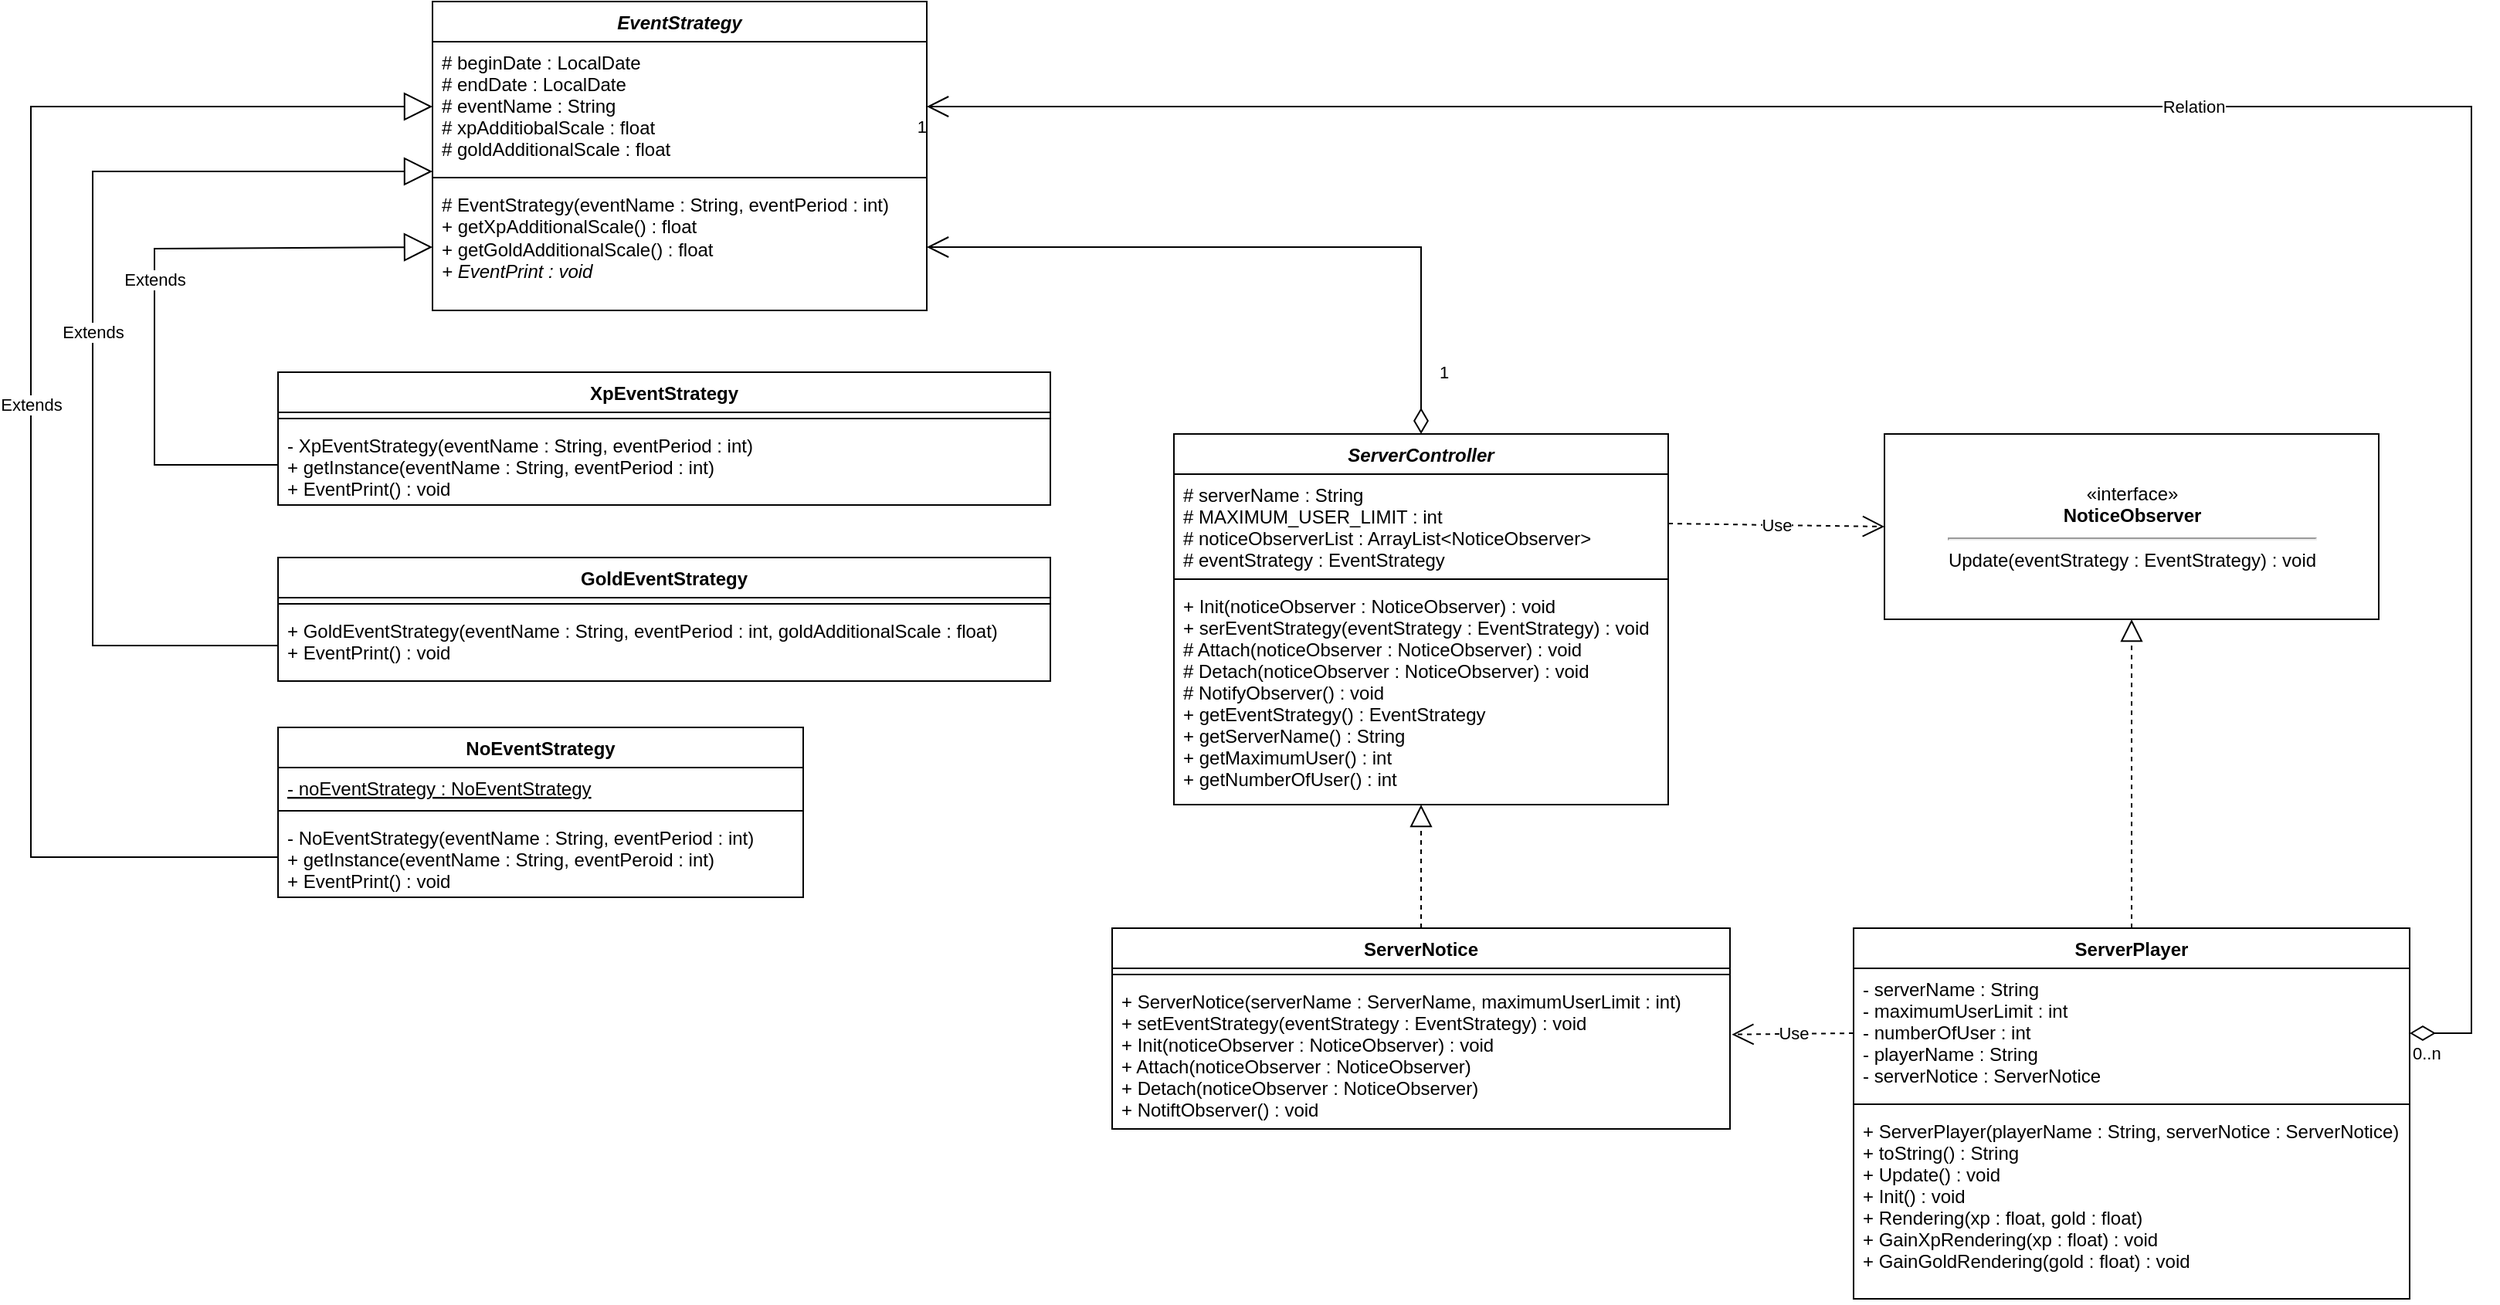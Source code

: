 <mxfile version="20.1.3" type="github">
  <diagram id="C5RBs43oDa-KdzZeNtuy" name="Page-1">
    <mxGraphModel dx="792" dy="906" grid="1" gridSize="10" guides="1" tooltips="1" connect="1" arrows="1" fold="1" page="1" pageScale="1" pageWidth="1654" pageHeight="2336" math="0" shadow="0">
      <root>
        <mxCell id="WIyWlLk6GJQsqaUBKTNV-0" />
        <mxCell id="WIyWlLk6GJQsqaUBKTNV-1" parent="WIyWlLk6GJQsqaUBKTNV-0" />
        <mxCell id="js752ynYQcro-gdLMAdj-0" value="EventStrategy" style="swimlane;fontStyle=3;align=center;verticalAlign=top;childLayout=stackLayout;horizontal=1;startSize=26;horizontalStack=0;resizeParent=1;resizeParentMax=0;resizeLast=0;collapsible=1;marginBottom=0;" parent="WIyWlLk6GJQsqaUBKTNV-1" vertex="1">
          <mxGeometry x="280" y="40" width="320" height="200" as="geometry" />
        </mxCell>
        <mxCell id="js752ynYQcro-gdLMAdj-1" value="# beginDate : LocalDate&#xa;# endDate : LocalDate&#xa;# eventName : String&#xa;# xpAdditiobalScale : float&#xa;# goldAdditionalScale : float&#xa;" style="text;strokeColor=none;fillColor=none;align=left;verticalAlign=top;spacingLeft=4;spacingRight=4;overflow=hidden;rotatable=0;points=[[0,0.5],[1,0.5]];portConstraint=eastwest;" parent="js752ynYQcro-gdLMAdj-0" vertex="1">
          <mxGeometry y="26" width="320" height="84" as="geometry" />
        </mxCell>
        <mxCell id="js752ynYQcro-gdLMAdj-2" value="" style="line;strokeWidth=1;fillColor=none;align=left;verticalAlign=middle;spacingTop=-1;spacingLeft=3;spacingRight=3;rotatable=0;labelPosition=right;points=[];portConstraint=eastwest;" parent="js752ynYQcro-gdLMAdj-0" vertex="1">
          <mxGeometry y="110" width="320" height="8" as="geometry" />
        </mxCell>
        <mxCell id="js752ynYQcro-gdLMAdj-3" value="# EventStrategy(eventName : String, eventPeriod : int)&lt;br&gt;+ getXpAdditionalScale() : float&lt;br&gt;+ getGoldAdditionalScale() : float&lt;br&gt;&lt;i&gt;+ EventPrint : void&lt;/i&gt;" style="text;strokeColor=none;fillColor=none;align=left;verticalAlign=top;spacingLeft=4;spacingRight=4;overflow=hidden;rotatable=0;points=[[0,0.5],[1,0.5]];portConstraint=eastwest;labelBackgroundColor=none;html=1;fontStyle=0" parent="js752ynYQcro-gdLMAdj-0" vertex="1">
          <mxGeometry y="118" width="320" height="82" as="geometry" />
        </mxCell>
        <mxCell id="js752ynYQcro-gdLMAdj-4" value="GoldEventStrategy" style="swimlane;fontStyle=1;align=center;verticalAlign=top;childLayout=stackLayout;horizontal=1;startSize=26;horizontalStack=0;resizeParent=1;resizeParentMax=0;resizeLast=0;collapsible=1;marginBottom=0;" parent="WIyWlLk6GJQsqaUBKTNV-1" vertex="1">
          <mxGeometry x="180" y="400" width="500" height="80" as="geometry" />
        </mxCell>
        <mxCell id="js752ynYQcro-gdLMAdj-6" value="" style="line;strokeWidth=1;fillColor=none;align=left;verticalAlign=middle;spacingTop=-1;spacingLeft=3;spacingRight=3;rotatable=0;labelPosition=right;points=[];portConstraint=eastwest;" parent="js752ynYQcro-gdLMAdj-4" vertex="1">
          <mxGeometry y="26" width="500" height="8" as="geometry" />
        </mxCell>
        <mxCell id="js752ynYQcro-gdLMAdj-7" value="+ GoldEventStrategy(eventName : String, eventPeriod : int, goldAdditionalScale : float)&#xa;+ EventPrint() : void" style="text;strokeColor=none;fillColor=none;align=left;verticalAlign=top;spacingLeft=4;spacingRight=4;overflow=hidden;rotatable=0;points=[[0,0.5],[1,0.5]];portConstraint=eastwest;" parent="js752ynYQcro-gdLMAdj-4" vertex="1">
          <mxGeometry y="34" width="500" height="46" as="geometry" />
        </mxCell>
        <mxCell id="js752ynYQcro-gdLMAdj-8" value="NoEventStrategy" style="swimlane;fontStyle=1;align=center;verticalAlign=top;childLayout=stackLayout;horizontal=1;startSize=26;horizontalStack=0;resizeParent=1;resizeParentMax=0;resizeLast=0;collapsible=1;marginBottom=0;" parent="WIyWlLk6GJQsqaUBKTNV-1" vertex="1">
          <mxGeometry x="180" y="510" width="340" height="110" as="geometry" />
        </mxCell>
        <mxCell id="js752ynYQcro-gdLMAdj-9" value="- noEventStrategy : NoEventStrategy&#xa;" style="text;strokeColor=none;fillColor=none;align=left;verticalAlign=top;spacingLeft=4;spacingRight=4;overflow=hidden;rotatable=0;points=[[0,0.5],[1,0.5]];portConstraint=eastwest;fontStyle=4" parent="js752ynYQcro-gdLMAdj-8" vertex="1">
          <mxGeometry y="26" width="340" height="24" as="geometry" />
        </mxCell>
        <mxCell id="js752ynYQcro-gdLMAdj-10" value="" style="line;strokeWidth=1;fillColor=none;align=left;verticalAlign=middle;spacingTop=-1;spacingLeft=3;spacingRight=3;rotatable=0;labelPosition=right;points=[];portConstraint=eastwest;" parent="js752ynYQcro-gdLMAdj-8" vertex="1">
          <mxGeometry y="50" width="340" height="8" as="geometry" />
        </mxCell>
        <mxCell id="js752ynYQcro-gdLMAdj-11" value="- NoEventStrategy(eventName : String, eventPeriod : int)&#xa;+ getInstance(eventName : String, eventPeroid : int)&#xa;+ EventPrint() : void&#xa;" style="text;strokeColor=none;fillColor=none;align=left;verticalAlign=top;spacingLeft=4;spacingRight=4;overflow=hidden;rotatable=0;points=[[0,0.5],[1,0.5]];portConstraint=eastwest;" parent="js752ynYQcro-gdLMAdj-8" vertex="1">
          <mxGeometry y="58" width="340" height="52" as="geometry" />
        </mxCell>
        <mxCell id="js752ynYQcro-gdLMAdj-13" value="«interface»&lt;br&gt;&lt;b&gt;NoticeObserver&lt;br&gt;&lt;/b&gt;&lt;hr&gt;Update(eventStrategy : EventStrategy) : void" style="html=1;" parent="WIyWlLk6GJQsqaUBKTNV-1" vertex="1">
          <mxGeometry x="1220" y="320" width="320" height="120" as="geometry" />
        </mxCell>
        <mxCell id="js752ynYQcro-gdLMAdj-14" value="ServerNotice" style="swimlane;fontStyle=1;align=center;verticalAlign=top;childLayout=stackLayout;horizontal=1;startSize=26;horizontalStack=0;resizeParent=1;resizeParentMax=0;resizeLast=0;collapsible=1;marginBottom=0;" parent="WIyWlLk6GJQsqaUBKTNV-1" vertex="1">
          <mxGeometry x="720" y="640" width="400" height="130" as="geometry" />
        </mxCell>
        <mxCell id="js752ynYQcro-gdLMAdj-16" value="" style="line;strokeWidth=1;fillColor=none;align=left;verticalAlign=middle;spacingTop=-1;spacingLeft=3;spacingRight=3;rotatable=0;labelPosition=right;points=[];portConstraint=eastwest;" parent="js752ynYQcro-gdLMAdj-14" vertex="1">
          <mxGeometry y="26" width="400" height="8" as="geometry" />
        </mxCell>
        <mxCell id="js752ynYQcro-gdLMAdj-17" value="+ ServerNotice(serverName : ServerName, maximumUserLimit : int)&#xa;+ setEventStrategy(eventStrategy : EventStrategy) : void&#xa;+ Init(noticeObserver : NoticeObserver) : void&#xa;+ Attach(noticeObserver : NoticeObserver)&#xa;+ Detach(noticeObserver : NoticeObserver)&#xa;+ NotiftObserver() : void" style="text;strokeColor=none;fillColor=none;align=left;verticalAlign=top;spacingLeft=4;spacingRight=4;overflow=hidden;rotatable=0;points=[[0,0.5],[1,0.5]];portConstraint=eastwest;" parent="js752ynYQcro-gdLMAdj-14" vertex="1">
          <mxGeometry y="34" width="400" height="96" as="geometry" />
        </mxCell>
        <mxCell id="js752ynYQcro-gdLMAdj-18" value="ServerPlayer" style="swimlane;fontStyle=1;align=center;verticalAlign=top;childLayout=stackLayout;horizontal=1;startSize=26;horizontalStack=0;resizeParent=1;resizeParentMax=0;resizeLast=0;collapsible=1;marginBottom=0;" parent="WIyWlLk6GJQsqaUBKTNV-1" vertex="1">
          <mxGeometry x="1200" y="640" width="360" height="240" as="geometry" />
        </mxCell>
        <mxCell id="js752ynYQcro-gdLMAdj-19" value="- serverName : String&#xa;- maximumUserLimit : int&#xa;- numberOfUser : int&#xa;- playerName : String&#xa;- serverNotice : ServerNotice" style="text;strokeColor=none;fillColor=none;align=left;verticalAlign=top;spacingLeft=4;spacingRight=4;overflow=hidden;rotatable=0;points=[[0,0.5],[1,0.5]];portConstraint=eastwest;" parent="js752ynYQcro-gdLMAdj-18" vertex="1">
          <mxGeometry y="26" width="360" height="84" as="geometry" />
        </mxCell>
        <mxCell id="js752ynYQcro-gdLMAdj-20" value="" style="line;strokeWidth=1;fillColor=none;align=left;verticalAlign=middle;spacingTop=-1;spacingLeft=3;spacingRight=3;rotatable=0;labelPosition=right;points=[];portConstraint=eastwest;" parent="js752ynYQcro-gdLMAdj-18" vertex="1">
          <mxGeometry y="110" width="360" height="8" as="geometry" />
        </mxCell>
        <mxCell id="js752ynYQcro-gdLMAdj-21" value="+ ServerPlayer(playerName : String, serverNotice : ServerNotice)&#xa;+ toString() : String&#xa;+ Update() : void&#xa;+ Init() : void&#xa;+ Rendering(xp : float, gold : float)&#xa;+ GainXpRendering(xp : float) : void&#xa;+ GainGoldRendering(gold : float) : void" style="text;strokeColor=none;fillColor=none;align=left;verticalAlign=top;spacingLeft=4;spacingRight=4;overflow=hidden;rotatable=0;points=[[0,0.5],[1,0.5]];portConstraint=eastwest;" parent="js752ynYQcro-gdLMAdj-18" vertex="1">
          <mxGeometry y="118" width="360" height="122" as="geometry" />
        </mxCell>
        <mxCell id="js752ynYQcro-gdLMAdj-22" value="XpEventStrategy" style="swimlane;fontStyle=1;align=center;verticalAlign=top;childLayout=stackLayout;horizontal=1;startSize=26;horizontalStack=0;resizeParent=1;resizeParentMax=0;resizeLast=0;collapsible=1;marginBottom=0;" parent="WIyWlLk6GJQsqaUBKTNV-1" vertex="1">
          <mxGeometry x="180" y="280" width="500" height="86" as="geometry" />
        </mxCell>
        <mxCell id="js752ynYQcro-gdLMAdj-24" value="" style="line;strokeWidth=1;fillColor=none;align=left;verticalAlign=middle;spacingTop=-1;spacingLeft=3;spacingRight=3;rotatable=0;labelPosition=right;points=[];portConstraint=eastwest;" parent="js752ynYQcro-gdLMAdj-22" vertex="1">
          <mxGeometry y="26" width="500" height="8" as="geometry" />
        </mxCell>
        <mxCell id="js752ynYQcro-gdLMAdj-25" value="- XpEventStrategy(eventName : String, eventPeriod : int)&#xa;+ getInstance(eventName : String, eventPeriod : int)&#xa;+ EventPrint() : void" style="text;strokeColor=none;fillColor=none;align=left;verticalAlign=top;spacingLeft=4;spacingRight=4;overflow=hidden;rotatable=0;points=[[0,0.5],[1,0.5]];portConstraint=eastwest;fontStyle=0" parent="js752ynYQcro-gdLMAdj-22" vertex="1">
          <mxGeometry y="34" width="500" height="52" as="geometry" />
        </mxCell>
        <mxCell id="js752ynYQcro-gdLMAdj-26" value="Extends" style="endArrow=block;endSize=16;endFill=0;html=1;rounded=0;exitX=0;exitY=0.5;exitDx=0;exitDy=0;entryX=0;entryY=0.5;entryDx=0;entryDy=0;" parent="WIyWlLk6GJQsqaUBKTNV-1" source="js752ynYQcro-gdLMAdj-25" target="js752ynYQcro-gdLMAdj-3" edge="1">
          <mxGeometry width="160" relative="1" as="geometry">
            <mxPoint x="100" y="180" as="sourcePoint" />
            <mxPoint x="120" y="180" as="targetPoint" />
            <Array as="points">
              <mxPoint x="100" y="340" />
              <mxPoint x="100" y="200" />
            </Array>
          </mxGeometry>
        </mxCell>
        <mxCell id="js752ynYQcro-gdLMAdj-27" value="Extends" style="endArrow=block;endSize=16;endFill=0;html=1;rounded=0;exitX=0;exitY=0.5;exitDx=0;exitDy=0;entryX=0;entryY=0.5;entryDx=0;entryDy=0;" parent="WIyWlLk6GJQsqaUBKTNV-1" source="js752ynYQcro-gdLMAdj-11" target="js752ynYQcro-gdLMAdj-1" edge="1">
          <mxGeometry width="160" relative="1" as="geometry">
            <mxPoint x="110" y="280" as="sourcePoint" />
            <mxPoint x="20" y="120" as="targetPoint" />
            <Array as="points">
              <mxPoint x="20" y="594" />
              <mxPoint x="20" y="108" />
            </Array>
          </mxGeometry>
        </mxCell>
        <mxCell id="js752ynYQcro-gdLMAdj-28" value="Extends" style="endArrow=block;endSize=16;endFill=0;html=1;rounded=0;exitX=0;exitY=0.5;exitDx=0;exitDy=0;entryX=0;entryY=1;entryDx=0;entryDy=0;entryPerimeter=0;" parent="WIyWlLk6GJQsqaUBKTNV-1" source="js752ynYQcro-gdLMAdj-7" target="js752ynYQcro-gdLMAdj-1" edge="1">
          <mxGeometry width="160" relative="1" as="geometry">
            <mxPoint x="110" y="250" as="sourcePoint" />
            <mxPoint x="20" y="80" as="targetPoint" />
            <Array as="points">
              <mxPoint x="60" y="457" />
              <mxPoint x="60" y="150" />
            </Array>
          </mxGeometry>
        </mxCell>
        <mxCell id="wNpj_A-5F8Pq7EzBTJwE-1" value="" style="endArrow=block;dashed=1;endFill=0;endSize=12;html=1;rounded=0;entryX=0.5;entryY=1;entryDx=0;entryDy=0;exitX=0.5;exitY=0;exitDx=0;exitDy=0;" parent="WIyWlLk6GJQsqaUBKTNV-1" source="js752ynYQcro-gdLMAdj-18" target="js752ynYQcro-gdLMAdj-13" edge="1">
          <mxGeometry width="160" relative="1" as="geometry">
            <mxPoint x="490" y="350" as="sourcePoint" />
            <mxPoint x="650" y="350" as="targetPoint" />
          </mxGeometry>
        </mxCell>
        <mxCell id="wNpj_A-5F8Pq7EzBTJwE-2" value="" style="endArrow=block;dashed=1;endFill=0;endSize=12;html=1;rounded=0;exitX=0.5;exitY=0;exitDx=0;exitDy=0;" parent="WIyWlLk6GJQsqaUBKTNV-1" source="js752ynYQcro-gdLMAdj-14" target="wNpj_A-5F8Pq7EzBTJwE-15" edge="1">
          <mxGeometry width="160" relative="1" as="geometry">
            <mxPoint x="860" y="600" as="sourcePoint" />
            <mxPoint x="800" y="510" as="targetPoint" />
          </mxGeometry>
        </mxCell>
        <mxCell id="wNpj_A-5F8Pq7EzBTJwE-9" value="1" style="endArrow=open;html=1;endSize=12;startArrow=diamondThin;startSize=14;startFill=0;edgeStyle=orthogonalEdgeStyle;align=left;verticalAlign=bottom;rounded=0;entryX=1;entryY=0.5;entryDx=0;entryDy=0;exitX=0.5;exitY=0;exitDx=0;exitDy=0;" parent="WIyWlLk6GJQsqaUBKTNV-1" source="wNpj_A-5F8Pq7EzBTJwE-12" target="js752ynYQcro-gdLMAdj-3" edge="1">
          <mxGeometry x="-0.858" y="-10" relative="1" as="geometry">
            <mxPoint x="760" y="320" as="sourcePoint" />
            <mxPoint x="1050" y="390" as="targetPoint" />
            <mxPoint as="offset" />
          </mxGeometry>
        </mxCell>
        <mxCell id="wNpj_A-5F8Pq7EzBTJwE-11" value="Use" style="endArrow=open;endSize=12;dashed=1;html=1;rounded=0;exitX=1;exitY=0.5;exitDx=0;exitDy=0;entryX=0;entryY=0.5;entryDx=0;entryDy=0;" parent="WIyWlLk6GJQsqaUBKTNV-1" source="wNpj_A-5F8Pq7EzBTJwE-13" target="js752ynYQcro-gdLMAdj-13" edge="1">
          <mxGeometry width="160" relative="1" as="geometry">
            <mxPoint x="960" y="300" as="sourcePoint" />
            <mxPoint x="1200" y="378" as="targetPoint" />
          </mxGeometry>
        </mxCell>
        <mxCell id="wNpj_A-5F8Pq7EzBTJwE-12" value="ServerController" style="swimlane;fontStyle=3;align=center;verticalAlign=top;childLayout=stackLayout;horizontal=1;startSize=26;horizontalStack=0;resizeParent=1;resizeParentMax=0;resizeLast=0;collapsible=1;marginBottom=0;" parent="WIyWlLk6GJQsqaUBKTNV-1" vertex="1">
          <mxGeometry x="760" y="320" width="320" height="240" as="geometry" />
        </mxCell>
        <mxCell id="wNpj_A-5F8Pq7EzBTJwE-13" value="# serverName : String&#xa;# MAXIMUM_USER_LIMIT : int&#xa;# noticeObserverList : ArrayList&lt;NoticeObserver&gt;&#xa;# eventStrategy : EventStrategy" style="text;strokeColor=none;fillColor=none;align=left;verticalAlign=top;spacingLeft=4;spacingRight=4;overflow=hidden;rotatable=0;points=[[0,0.5],[1,0.5]];portConstraint=eastwest;" parent="wNpj_A-5F8Pq7EzBTJwE-12" vertex="1">
          <mxGeometry y="26" width="320" height="64" as="geometry" />
        </mxCell>
        <mxCell id="wNpj_A-5F8Pq7EzBTJwE-14" value="" style="line;strokeWidth=1;fillColor=none;align=left;verticalAlign=middle;spacingTop=-1;spacingLeft=3;spacingRight=3;rotatable=0;labelPosition=right;points=[];portConstraint=eastwest;" parent="wNpj_A-5F8Pq7EzBTJwE-12" vertex="1">
          <mxGeometry y="90" width="320" height="8" as="geometry" />
        </mxCell>
        <mxCell id="wNpj_A-5F8Pq7EzBTJwE-15" value="+ Init(noticeObserver : NoticeObserver) : void&#xa;+ serEventStrategy(eventStrategy : EventStrategy) : void&#xa;# Attach(noticeObserver : NoticeObserver) : void&#xa;# Detach(noticeObserver : NoticeObserver) : void&#xa;# NotifyObserver() : void&#xa;+ getEventStrategy() : EventStrategy&#xa;+ getServerName() : String&#xa;+ getMaximumUser() : int&#xa;+ getNumberOfUser() : int" style="text;strokeColor=none;fillColor=none;align=left;verticalAlign=top;spacingLeft=4;spacingRight=4;overflow=hidden;rotatable=0;points=[[0,0.5],[1,0.5]];portConstraint=eastwest;fontStyle=0" parent="wNpj_A-5F8Pq7EzBTJwE-12" vertex="1">
          <mxGeometry y="98" width="320" height="142" as="geometry" />
        </mxCell>
        <mxCell id="wNpj_A-5F8Pq7EzBTJwE-16" value="Use" style="endArrow=open;endSize=12;dashed=1;html=1;rounded=0;exitX=0;exitY=0.5;exitDx=0;exitDy=0;entryX=1.003;entryY=0.363;entryDx=0;entryDy=0;entryPerimeter=0;" parent="WIyWlLk6GJQsqaUBKTNV-1" source="js752ynYQcro-gdLMAdj-19" target="js752ynYQcro-gdLMAdj-17" edge="1">
          <mxGeometry width="160" relative="1" as="geometry">
            <mxPoint x="930" y="378.0" as="sourcePoint" />
            <mxPoint x="1049.68" y="378.48" as="targetPoint" />
          </mxGeometry>
        </mxCell>
        <mxCell id="pdqSeBqajUCthtnoazZx-0" value="Relation" style="endArrow=open;html=1;endSize=12;startArrow=diamondThin;startSize=14;startFill=0;edgeStyle=orthogonalEdgeStyle;rounded=0;entryX=1;entryY=0.5;entryDx=0;entryDy=0;exitX=1;exitY=0.5;exitDx=0;exitDy=0;" edge="1" parent="WIyWlLk6GJQsqaUBKTNV-1" source="js752ynYQcro-gdLMAdj-19" target="js752ynYQcro-gdLMAdj-1">
          <mxGeometry relative="1" as="geometry">
            <mxPoint x="1590" y="600" as="sourcePoint" />
            <mxPoint x="1110" y="90" as="targetPoint" />
            <Array as="points">
              <mxPoint x="1600" y="708" />
              <mxPoint x="1600" y="108" />
            </Array>
          </mxGeometry>
        </mxCell>
        <mxCell id="pdqSeBqajUCthtnoazZx-1" value="0..n" style="edgeLabel;resizable=0;html=1;align=left;verticalAlign=top;labelBackgroundColor=none;" connectable="0" vertex="1" parent="pdqSeBqajUCthtnoazZx-0">
          <mxGeometry x="-1" relative="1" as="geometry" />
        </mxCell>
        <mxCell id="pdqSeBqajUCthtnoazZx-2" value="1" style="edgeLabel;resizable=0;html=1;align=right;verticalAlign=top;labelBackgroundColor=none;" connectable="0" vertex="1" parent="pdqSeBqajUCthtnoazZx-0">
          <mxGeometry x="1" relative="1" as="geometry" />
        </mxCell>
      </root>
    </mxGraphModel>
  </diagram>
</mxfile>
